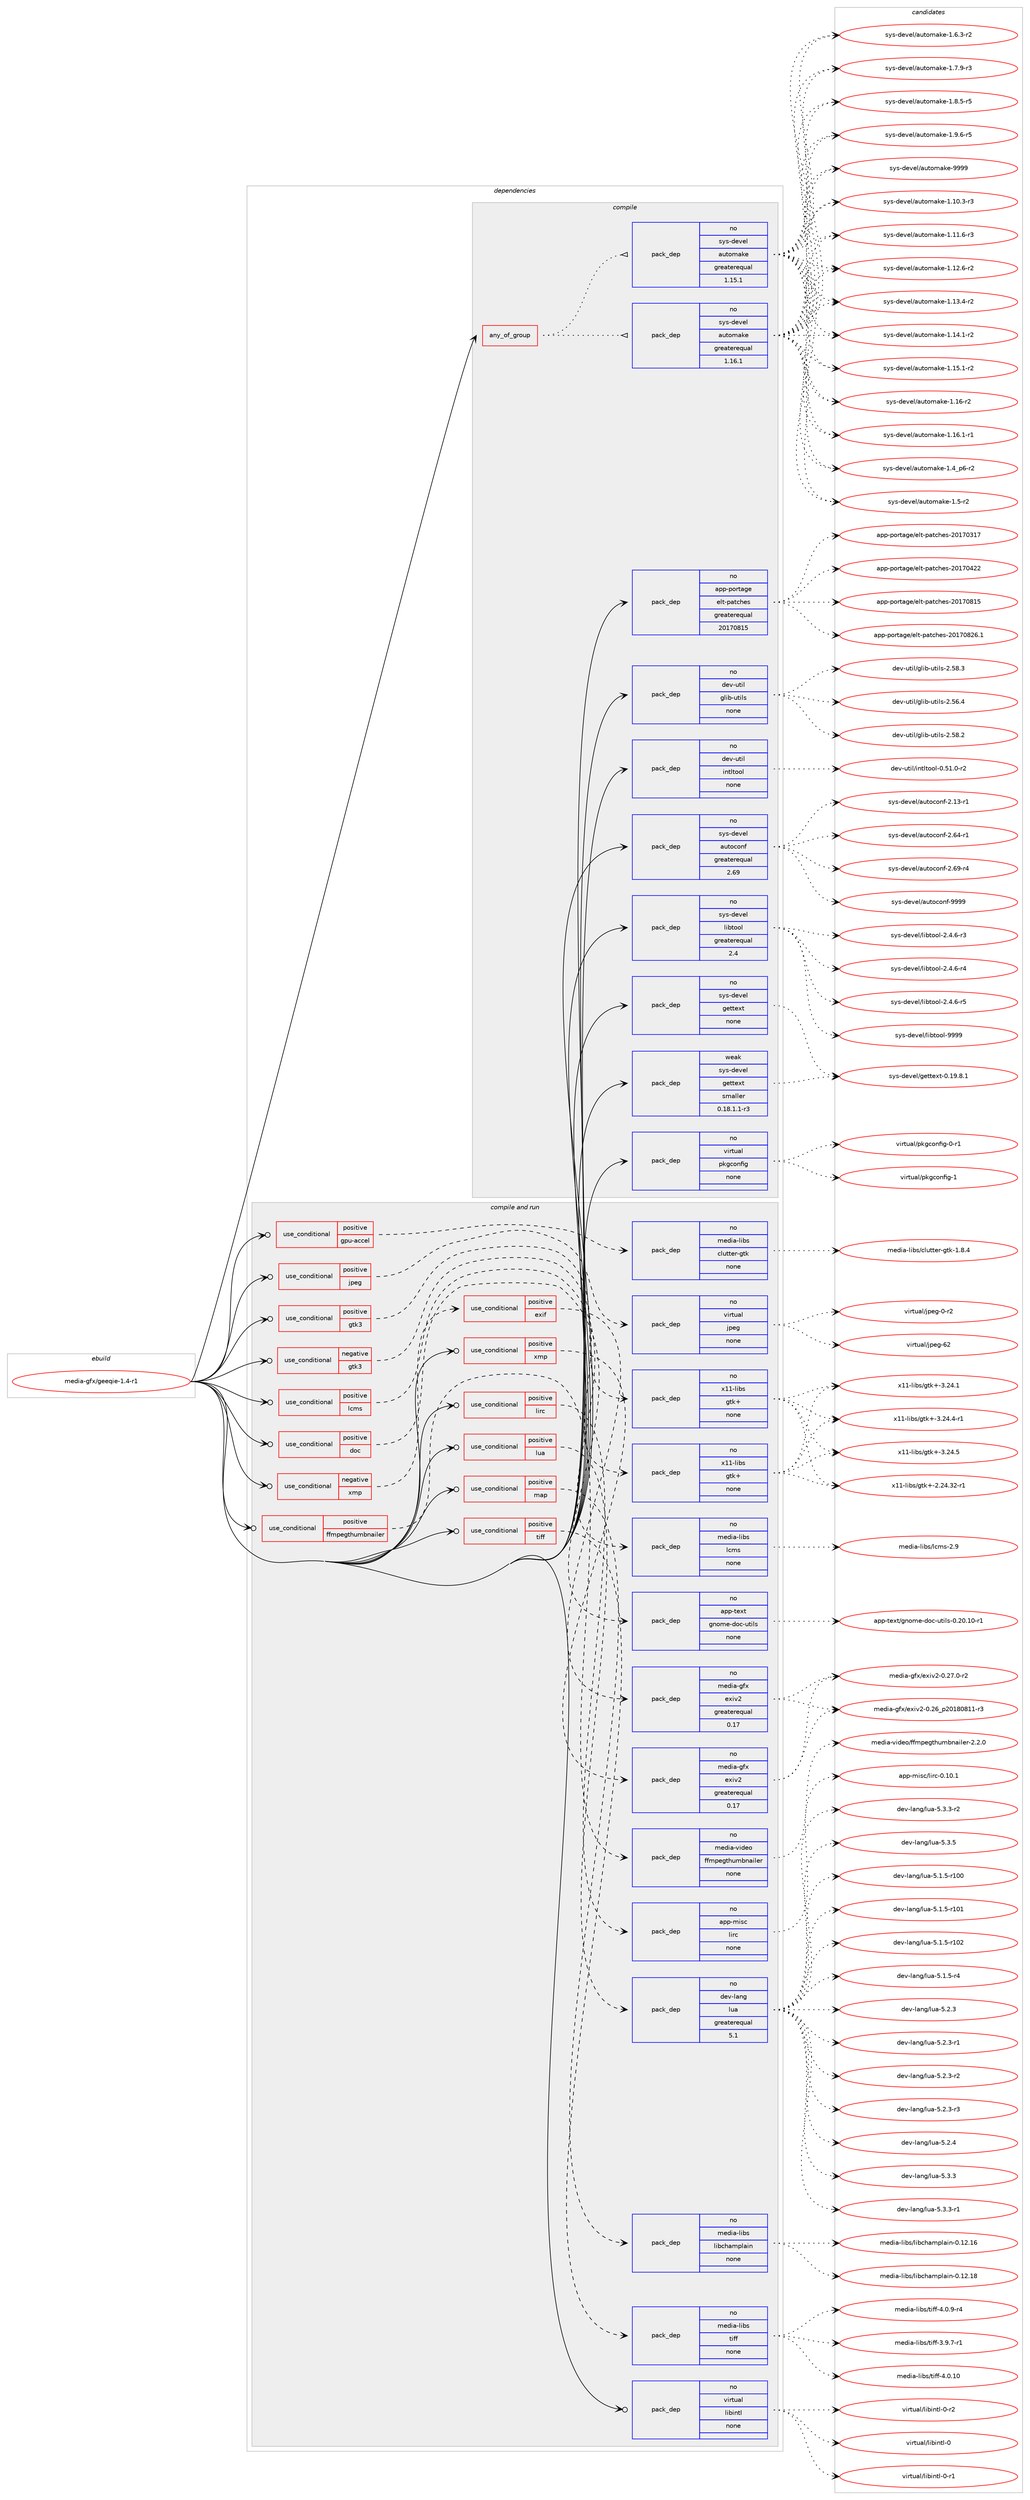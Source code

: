 digraph prolog {

# *************
# Graph options
# *************

newrank=true;
concentrate=true;
compound=true;
graph [rankdir=LR,fontname=Helvetica,fontsize=10,ranksep=1.5];#, ranksep=2.5, nodesep=0.2];
edge  [arrowhead=vee];
node  [fontname=Helvetica,fontsize=10];

# **********
# The ebuild
# **********

subgraph cluster_leftcol {
color=gray;
rank=same;
label=<<i>ebuild</i>>;
id [label="media-gfx/geeqie-1.4-r1", color=red, width=4, href="../media-gfx/geeqie-1.4-r1.svg"];
}

# ****************
# The dependencies
# ****************

subgraph cluster_midcol {
color=gray;
label=<<i>dependencies</i>>;
subgraph cluster_compile {
fillcolor="#eeeeee";
style=filled;
label=<<i>compile</i>>;
subgraph any24875 {
dependency1603594 [label=<<TABLE BORDER="0" CELLBORDER="1" CELLSPACING="0" CELLPADDING="4"><TR><TD CELLPADDING="10">any_of_group</TD></TR></TABLE>>, shape=none, color=red];subgraph pack1145543 {
dependency1603595 [label=<<TABLE BORDER="0" CELLBORDER="1" CELLSPACING="0" CELLPADDING="4" WIDTH="220"><TR><TD ROWSPAN="6" CELLPADDING="30">pack_dep</TD></TR><TR><TD WIDTH="110">no</TD></TR><TR><TD>sys-devel</TD></TR><TR><TD>automake</TD></TR><TR><TD>greaterequal</TD></TR><TR><TD>1.16.1</TD></TR></TABLE>>, shape=none, color=blue];
}
dependency1603594:e -> dependency1603595:w [weight=20,style="dotted",arrowhead="oinv"];
subgraph pack1145544 {
dependency1603596 [label=<<TABLE BORDER="0" CELLBORDER="1" CELLSPACING="0" CELLPADDING="4" WIDTH="220"><TR><TD ROWSPAN="6" CELLPADDING="30">pack_dep</TD></TR><TR><TD WIDTH="110">no</TD></TR><TR><TD>sys-devel</TD></TR><TR><TD>automake</TD></TR><TR><TD>greaterequal</TD></TR><TR><TD>1.15.1</TD></TR></TABLE>>, shape=none, color=blue];
}
dependency1603594:e -> dependency1603596:w [weight=20,style="dotted",arrowhead="oinv"];
}
id:e -> dependency1603594:w [weight=20,style="solid",arrowhead="vee"];
subgraph pack1145545 {
dependency1603597 [label=<<TABLE BORDER="0" CELLBORDER="1" CELLSPACING="0" CELLPADDING="4" WIDTH="220"><TR><TD ROWSPAN="6" CELLPADDING="30">pack_dep</TD></TR><TR><TD WIDTH="110">no</TD></TR><TR><TD>app-portage</TD></TR><TR><TD>elt-patches</TD></TR><TR><TD>greaterequal</TD></TR><TR><TD>20170815</TD></TR></TABLE>>, shape=none, color=blue];
}
id:e -> dependency1603597:w [weight=20,style="solid",arrowhead="vee"];
subgraph pack1145546 {
dependency1603598 [label=<<TABLE BORDER="0" CELLBORDER="1" CELLSPACING="0" CELLPADDING="4" WIDTH="220"><TR><TD ROWSPAN="6" CELLPADDING="30">pack_dep</TD></TR><TR><TD WIDTH="110">no</TD></TR><TR><TD>dev-util</TD></TR><TR><TD>glib-utils</TD></TR><TR><TD>none</TD></TR><TR><TD></TD></TR></TABLE>>, shape=none, color=blue];
}
id:e -> dependency1603598:w [weight=20,style="solid",arrowhead="vee"];
subgraph pack1145547 {
dependency1603599 [label=<<TABLE BORDER="0" CELLBORDER="1" CELLSPACING="0" CELLPADDING="4" WIDTH="220"><TR><TD ROWSPAN="6" CELLPADDING="30">pack_dep</TD></TR><TR><TD WIDTH="110">no</TD></TR><TR><TD>dev-util</TD></TR><TR><TD>intltool</TD></TR><TR><TD>none</TD></TR><TR><TD></TD></TR></TABLE>>, shape=none, color=blue];
}
id:e -> dependency1603599:w [weight=20,style="solid",arrowhead="vee"];
subgraph pack1145548 {
dependency1603600 [label=<<TABLE BORDER="0" CELLBORDER="1" CELLSPACING="0" CELLPADDING="4" WIDTH="220"><TR><TD ROWSPAN="6" CELLPADDING="30">pack_dep</TD></TR><TR><TD WIDTH="110">no</TD></TR><TR><TD>sys-devel</TD></TR><TR><TD>autoconf</TD></TR><TR><TD>greaterequal</TD></TR><TR><TD>2.69</TD></TR></TABLE>>, shape=none, color=blue];
}
id:e -> dependency1603600:w [weight=20,style="solid",arrowhead="vee"];
subgraph pack1145549 {
dependency1603601 [label=<<TABLE BORDER="0" CELLBORDER="1" CELLSPACING="0" CELLPADDING="4" WIDTH="220"><TR><TD ROWSPAN="6" CELLPADDING="30">pack_dep</TD></TR><TR><TD WIDTH="110">no</TD></TR><TR><TD>sys-devel</TD></TR><TR><TD>gettext</TD></TR><TR><TD>none</TD></TR><TR><TD></TD></TR></TABLE>>, shape=none, color=blue];
}
id:e -> dependency1603601:w [weight=20,style="solid",arrowhead="vee"];
subgraph pack1145550 {
dependency1603602 [label=<<TABLE BORDER="0" CELLBORDER="1" CELLSPACING="0" CELLPADDING="4" WIDTH="220"><TR><TD ROWSPAN="6" CELLPADDING="30">pack_dep</TD></TR><TR><TD WIDTH="110">no</TD></TR><TR><TD>sys-devel</TD></TR><TR><TD>libtool</TD></TR><TR><TD>greaterequal</TD></TR><TR><TD>2.4</TD></TR></TABLE>>, shape=none, color=blue];
}
id:e -> dependency1603602:w [weight=20,style="solid",arrowhead="vee"];
subgraph pack1145551 {
dependency1603603 [label=<<TABLE BORDER="0" CELLBORDER="1" CELLSPACING="0" CELLPADDING="4" WIDTH="220"><TR><TD ROWSPAN="6" CELLPADDING="30">pack_dep</TD></TR><TR><TD WIDTH="110">no</TD></TR><TR><TD>virtual</TD></TR><TR><TD>pkgconfig</TD></TR><TR><TD>none</TD></TR><TR><TD></TD></TR></TABLE>>, shape=none, color=blue];
}
id:e -> dependency1603603:w [weight=20,style="solid",arrowhead="vee"];
subgraph pack1145552 {
dependency1603604 [label=<<TABLE BORDER="0" CELLBORDER="1" CELLSPACING="0" CELLPADDING="4" WIDTH="220"><TR><TD ROWSPAN="6" CELLPADDING="30">pack_dep</TD></TR><TR><TD WIDTH="110">weak</TD></TR><TR><TD>sys-devel</TD></TR><TR><TD>gettext</TD></TR><TR><TD>smaller</TD></TR><TR><TD>0.18.1.1-r3</TD></TR></TABLE>>, shape=none, color=blue];
}
id:e -> dependency1603604:w [weight=20,style="solid",arrowhead="vee"];
}
subgraph cluster_compileandrun {
fillcolor="#eeeeee";
style=filled;
label=<<i>compile and run</i>>;
subgraph cond432491 {
dependency1603605 [label=<<TABLE BORDER="0" CELLBORDER="1" CELLSPACING="0" CELLPADDING="4"><TR><TD ROWSPAN="3" CELLPADDING="10">use_conditional</TD></TR><TR><TD>negative</TD></TR><TR><TD>gtk3</TD></TR></TABLE>>, shape=none, color=red];
subgraph pack1145553 {
dependency1603606 [label=<<TABLE BORDER="0" CELLBORDER="1" CELLSPACING="0" CELLPADDING="4" WIDTH="220"><TR><TD ROWSPAN="6" CELLPADDING="30">pack_dep</TD></TR><TR><TD WIDTH="110">no</TD></TR><TR><TD>x11-libs</TD></TR><TR><TD>gtk+</TD></TR><TR><TD>none</TD></TR><TR><TD></TD></TR></TABLE>>, shape=none, color=blue];
}
dependency1603605:e -> dependency1603606:w [weight=20,style="dashed",arrowhead="vee"];
}
id:e -> dependency1603605:w [weight=20,style="solid",arrowhead="odotvee"];
subgraph cond432492 {
dependency1603607 [label=<<TABLE BORDER="0" CELLBORDER="1" CELLSPACING="0" CELLPADDING="4"><TR><TD ROWSPAN="3" CELLPADDING="10">use_conditional</TD></TR><TR><TD>negative</TD></TR><TR><TD>xmp</TD></TR></TABLE>>, shape=none, color=red];
subgraph cond432493 {
dependency1603608 [label=<<TABLE BORDER="0" CELLBORDER="1" CELLSPACING="0" CELLPADDING="4"><TR><TD ROWSPAN="3" CELLPADDING="10">use_conditional</TD></TR><TR><TD>positive</TD></TR><TR><TD>exif</TD></TR></TABLE>>, shape=none, color=red];
subgraph pack1145554 {
dependency1603609 [label=<<TABLE BORDER="0" CELLBORDER="1" CELLSPACING="0" CELLPADDING="4" WIDTH="220"><TR><TD ROWSPAN="6" CELLPADDING="30">pack_dep</TD></TR><TR><TD WIDTH="110">no</TD></TR><TR><TD>media-gfx</TD></TR><TR><TD>exiv2</TD></TR><TR><TD>greaterequal</TD></TR><TR><TD>0.17</TD></TR></TABLE>>, shape=none, color=blue];
}
dependency1603608:e -> dependency1603609:w [weight=20,style="dashed",arrowhead="vee"];
}
dependency1603607:e -> dependency1603608:w [weight=20,style="dashed",arrowhead="vee"];
}
id:e -> dependency1603607:w [weight=20,style="solid",arrowhead="odotvee"];
subgraph cond432494 {
dependency1603610 [label=<<TABLE BORDER="0" CELLBORDER="1" CELLSPACING="0" CELLPADDING="4"><TR><TD ROWSPAN="3" CELLPADDING="10">use_conditional</TD></TR><TR><TD>positive</TD></TR><TR><TD>doc</TD></TR></TABLE>>, shape=none, color=red];
subgraph pack1145555 {
dependency1603611 [label=<<TABLE BORDER="0" CELLBORDER="1" CELLSPACING="0" CELLPADDING="4" WIDTH="220"><TR><TD ROWSPAN="6" CELLPADDING="30">pack_dep</TD></TR><TR><TD WIDTH="110">no</TD></TR><TR><TD>app-text</TD></TR><TR><TD>gnome-doc-utils</TD></TR><TR><TD>none</TD></TR><TR><TD></TD></TR></TABLE>>, shape=none, color=blue];
}
dependency1603610:e -> dependency1603611:w [weight=20,style="dashed",arrowhead="vee"];
}
id:e -> dependency1603610:w [weight=20,style="solid",arrowhead="odotvee"];
subgraph cond432495 {
dependency1603612 [label=<<TABLE BORDER="0" CELLBORDER="1" CELLSPACING="0" CELLPADDING="4"><TR><TD ROWSPAN="3" CELLPADDING="10">use_conditional</TD></TR><TR><TD>positive</TD></TR><TR><TD>ffmpegthumbnailer</TD></TR></TABLE>>, shape=none, color=red];
subgraph pack1145556 {
dependency1603613 [label=<<TABLE BORDER="0" CELLBORDER="1" CELLSPACING="0" CELLPADDING="4" WIDTH="220"><TR><TD ROWSPAN="6" CELLPADDING="30">pack_dep</TD></TR><TR><TD WIDTH="110">no</TD></TR><TR><TD>media-video</TD></TR><TR><TD>ffmpegthumbnailer</TD></TR><TR><TD>none</TD></TR><TR><TD></TD></TR></TABLE>>, shape=none, color=blue];
}
dependency1603612:e -> dependency1603613:w [weight=20,style="dashed",arrowhead="vee"];
}
id:e -> dependency1603612:w [weight=20,style="solid",arrowhead="odotvee"];
subgraph cond432496 {
dependency1603614 [label=<<TABLE BORDER="0" CELLBORDER="1" CELLSPACING="0" CELLPADDING="4"><TR><TD ROWSPAN="3" CELLPADDING="10">use_conditional</TD></TR><TR><TD>positive</TD></TR><TR><TD>gpu-accel</TD></TR></TABLE>>, shape=none, color=red];
subgraph pack1145557 {
dependency1603615 [label=<<TABLE BORDER="0" CELLBORDER="1" CELLSPACING="0" CELLPADDING="4" WIDTH="220"><TR><TD ROWSPAN="6" CELLPADDING="30">pack_dep</TD></TR><TR><TD WIDTH="110">no</TD></TR><TR><TD>media-libs</TD></TR><TR><TD>clutter-gtk</TD></TR><TR><TD>none</TD></TR><TR><TD></TD></TR></TABLE>>, shape=none, color=blue];
}
dependency1603614:e -> dependency1603615:w [weight=20,style="dashed",arrowhead="vee"];
}
id:e -> dependency1603614:w [weight=20,style="solid",arrowhead="odotvee"];
subgraph cond432497 {
dependency1603616 [label=<<TABLE BORDER="0" CELLBORDER="1" CELLSPACING="0" CELLPADDING="4"><TR><TD ROWSPAN="3" CELLPADDING="10">use_conditional</TD></TR><TR><TD>positive</TD></TR><TR><TD>gtk3</TD></TR></TABLE>>, shape=none, color=red];
subgraph pack1145558 {
dependency1603617 [label=<<TABLE BORDER="0" CELLBORDER="1" CELLSPACING="0" CELLPADDING="4" WIDTH="220"><TR><TD ROWSPAN="6" CELLPADDING="30">pack_dep</TD></TR><TR><TD WIDTH="110">no</TD></TR><TR><TD>x11-libs</TD></TR><TR><TD>gtk+</TD></TR><TR><TD>none</TD></TR><TR><TD></TD></TR></TABLE>>, shape=none, color=blue];
}
dependency1603616:e -> dependency1603617:w [weight=20,style="dashed",arrowhead="vee"];
}
id:e -> dependency1603616:w [weight=20,style="solid",arrowhead="odotvee"];
subgraph cond432498 {
dependency1603618 [label=<<TABLE BORDER="0" CELLBORDER="1" CELLSPACING="0" CELLPADDING="4"><TR><TD ROWSPAN="3" CELLPADDING="10">use_conditional</TD></TR><TR><TD>positive</TD></TR><TR><TD>jpeg</TD></TR></TABLE>>, shape=none, color=red];
subgraph pack1145559 {
dependency1603619 [label=<<TABLE BORDER="0" CELLBORDER="1" CELLSPACING="0" CELLPADDING="4" WIDTH="220"><TR><TD ROWSPAN="6" CELLPADDING="30">pack_dep</TD></TR><TR><TD WIDTH="110">no</TD></TR><TR><TD>virtual</TD></TR><TR><TD>jpeg</TD></TR><TR><TD>none</TD></TR><TR><TD></TD></TR></TABLE>>, shape=none, color=blue];
}
dependency1603618:e -> dependency1603619:w [weight=20,style="dashed",arrowhead="vee"];
}
id:e -> dependency1603618:w [weight=20,style="solid",arrowhead="odotvee"];
subgraph cond432499 {
dependency1603620 [label=<<TABLE BORDER="0" CELLBORDER="1" CELLSPACING="0" CELLPADDING="4"><TR><TD ROWSPAN="3" CELLPADDING="10">use_conditional</TD></TR><TR><TD>positive</TD></TR><TR><TD>lcms</TD></TR></TABLE>>, shape=none, color=red];
subgraph pack1145560 {
dependency1603621 [label=<<TABLE BORDER="0" CELLBORDER="1" CELLSPACING="0" CELLPADDING="4" WIDTH="220"><TR><TD ROWSPAN="6" CELLPADDING="30">pack_dep</TD></TR><TR><TD WIDTH="110">no</TD></TR><TR><TD>media-libs</TD></TR><TR><TD>lcms</TD></TR><TR><TD>none</TD></TR><TR><TD></TD></TR></TABLE>>, shape=none, color=blue];
}
dependency1603620:e -> dependency1603621:w [weight=20,style="dashed",arrowhead="vee"];
}
id:e -> dependency1603620:w [weight=20,style="solid",arrowhead="odotvee"];
subgraph cond432500 {
dependency1603622 [label=<<TABLE BORDER="0" CELLBORDER="1" CELLSPACING="0" CELLPADDING="4"><TR><TD ROWSPAN="3" CELLPADDING="10">use_conditional</TD></TR><TR><TD>positive</TD></TR><TR><TD>lirc</TD></TR></TABLE>>, shape=none, color=red];
subgraph pack1145561 {
dependency1603623 [label=<<TABLE BORDER="0" CELLBORDER="1" CELLSPACING="0" CELLPADDING="4" WIDTH="220"><TR><TD ROWSPAN="6" CELLPADDING="30">pack_dep</TD></TR><TR><TD WIDTH="110">no</TD></TR><TR><TD>app-misc</TD></TR><TR><TD>lirc</TD></TR><TR><TD>none</TD></TR><TR><TD></TD></TR></TABLE>>, shape=none, color=blue];
}
dependency1603622:e -> dependency1603623:w [weight=20,style="dashed",arrowhead="vee"];
}
id:e -> dependency1603622:w [weight=20,style="solid",arrowhead="odotvee"];
subgraph cond432501 {
dependency1603624 [label=<<TABLE BORDER="0" CELLBORDER="1" CELLSPACING="0" CELLPADDING="4"><TR><TD ROWSPAN="3" CELLPADDING="10">use_conditional</TD></TR><TR><TD>positive</TD></TR><TR><TD>lua</TD></TR></TABLE>>, shape=none, color=red];
subgraph pack1145562 {
dependency1603625 [label=<<TABLE BORDER="0" CELLBORDER="1" CELLSPACING="0" CELLPADDING="4" WIDTH="220"><TR><TD ROWSPAN="6" CELLPADDING="30">pack_dep</TD></TR><TR><TD WIDTH="110">no</TD></TR><TR><TD>dev-lang</TD></TR><TR><TD>lua</TD></TR><TR><TD>greaterequal</TD></TR><TR><TD>5.1</TD></TR></TABLE>>, shape=none, color=blue];
}
dependency1603624:e -> dependency1603625:w [weight=20,style="dashed",arrowhead="vee"];
}
id:e -> dependency1603624:w [weight=20,style="solid",arrowhead="odotvee"];
subgraph cond432502 {
dependency1603626 [label=<<TABLE BORDER="0" CELLBORDER="1" CELLSPACING="0" CELLPADDING="4"><TR><TD ROWSPAN="3" CELLPADDING="10">use_conditional</TD></TR><TR><TD>positive</TD></TR><TR><TD>map</TD></TR></TABLE>>, shape=none, color=red];
subgraph pack1145563 {
dependency1603627 [label=<<TABLE BORDER="0" CELLBORDER="1" CELLSPACING="0" CELLPADDING="4" WIDTH="220"><TR><TD ROWSPAN="6" CELLPADDING="30">pack_dep</TD></TR><TR><TD WIDTH="110">no</TD></TR><TR><TD>media-libs</TD></TR><TR><TD>libchamplain</TD></TR><TR><TD>none</TD></TR><TR><TD></TD></TR></TABLE>>, shape=none, color=blue];
}
dependency1603626:e -> dependency1603627:w [weight=20,style="dashed",arrowhead="vee"];
}
id:e -> dependency1603626:w [weight=20,style="solid",arrowhead="odotvee"];
subgraph cond432503 {
dependency1603628 [label=<<TABLE BORDER="0" CELLBORDER="1" CELLSPACING="0" CELLPADDING="4"><TR><TD ROWSPAN="3" CELLPADDING="10">use_conditional</TD></TR><TR><TD>positive</TD></TR><TR><TD>tiff</TD></TR></TABLE>>, shape=none, color=red];
subgraph pack1145564 {
dependency1603629 [label=<<TABLE BORDER="0" CELLBORDER="1" CELLSPACING="0" CELLPADDING="4" WIDTH="220"><TR><TD ROWSPAN="6" CELLPADDING="30">pack_dep</TD></TR><TR><TD WIDTH="110">no</TD></TR><TR><TD>media-libs</TD></TR><TR><TD>tiff</TD></TR><TR><TD>none</TD></TR><TR><TD></TD></TR></TABLE>>, shape=none, color=blue];
}
dependency1603628:e -> dependency1603629:w [weight=20,style="dashed",arrowhead="vee"];
}
id:e -> dependency1603628:w [weight=20,style="solid",arrowhead="odotvee"];
subgraph cond432504 {
dependency1603630 [label=<<TABLE BORDER="0" CELLBORDER="1" CELLSPACING="0" CELLPADDING="4"><TR><TD ROWSPAN="3" CELLPADDING="10">use_conditional</TD></TR><TR><TD>positive</TD></TR><TR><TD>xmp</TD></TR></TABLE>>, shape=none, color=red];
subgraph pack1145565 {
dependency1603631 [label=<<TABLE BORDER="0" CELLBORDER="1" CELLSPACING="0" CELLPADDING="4" WIDTH="220"><TR><TD ROWSPAN="6" CELLPADDING="30">pack_dep</TD></TR><TR><TD WIDTH="110">no</TD></TR><TR><TD>media-gfx</TD></TR><TR><TD>exiv2</TD></TR><TR><TD>greaterequal</TD></TR><TR><TD>0.17</TD></TR></TABLE>>, shape=none, color=blue];
}
dependency1603630:e -> dependency1603631:w [weight=20,style="dashed",arrowhead="vee"];
}
id:e -> dependency1603630:w [weight=20,style="solid",arrowhead="odotvee"];
subgraph pack1145566 {
dependency1603632 [label=<<TABLE BORDER="0" CELLBORDER="1" CELLSPACING="0" CELLPADDING="4" WIDTH="220"><TR><TD ROWSPAN="6" CELLPADDING="30">pack_dep</TD></TR><TR><TD WIDTH="110">no</TD></TR><TR><TD>virtual</TD></TR><TR><TD>libintl</TD></TR><TR><TD>none</TD></TR><TR><TD></TD></TR></TABLE>>, shape=none, color=blue];
}
id:e -> dependency1603632:w [weight=20,style="solid",arrowhead="odotvee"];
}
subgraph cluster_run {
fillcolor="#eeeeee";
style=filled;
label=<<i>run</i>>;
}
}

# **************
# The candidates
# **************

subgraph cluster_choices {
rank=same;
color=gray;
label=<<i>candidates</i>>;

subgraph choice1145543 {
color=black;
nodesep=1;
choice11512111545100101118101108479711711611110997107101454946494846514511451 [label="sys-devel/automake-1.10.3-r3", color=red, width=4,href="../sys-devel/automake-1.10.3-r3.svg"];
choice11512111545100101118101108479711711611110997107101454946494946544511451 [label="sys-devel/automake-1.11.6-r3", color=red, width=4,href="../sys-devel/automake-1.11.6-r3.svg"];
choice11512111545100101118101108479711711611110997107101454946495046544511450 [label="sys-devel/automake-1.12.6-r2", color=red, width=4,href="../sys-devel/automake-1.12.6-r2.svg"];
choice11512111545100101118101108479711711611110997107101454946495146524511450 [label="sys-devel/automake-1.13.4-r2", color=red, width=4,href="../sys-devel/automake-1.13.4-r2.svg"];
choice11512111545100101118101108479711711611110997107101454946495246494511450 [label="sys-devel/automake-1.14.1-r2", color=red, width=4,href="../sys-devel/automake-1.14.1-r2.svg"];
choice11512111545100101118101108479711711611110997107101454946495346494511450 [label="sys-devel/automake-1.15.1-r2", color=red, width=4,href="../sys-devel/automake-1.15.1-r2.svg"];
choice1151211154510010111810110847971171161111099710710145494649544511450 [label="sys-devel/automake-1.16-r2", color=red, width=4,href="../sys-devel/automake-1.16-r2.svg"];
choice11512111545100101118101108479711711611110997107101454946495446494511449 [label="sys-devel/automake-1.16.1-r1", color=red, width=4,href="../sys-devel/automake-1.16.1-r1.svg"];
choice115121115451001011181011084797117116111109971071014549465295112544511450 [label="sys-devel/automake-1.4_p6-r2", color=red, width=4,href="../sys-devel/automake-1.4_p6-r2.svg"];
choice11512111545100101118101108479711711611110997107101454946534511450 [label="sys-devel/automake-1.5-r2", color=red, width=4,href="../sys-devel/automake-1.5-r2.svg"];
choice115121115451001011181011084797117116111109971071014549465446514511450 [label="sys-devel/automake-1.6.3-r2", color=red, width=4,href="../sys-devel/automake-1.6.3-r2.svg"];
choice115121115451001011181011084797117116111109971071014549465546574511451 [label="sys-devel/automake-1.7.9-r3", color=red, width=4,href="../sys-devel/automake-1.7.9-r3.svg"];
choice115121115451001011181011084797117116111109971071014549465646534511453 [label="sys-devel/automake-1.8.5-r5", color=red, width=4,href="../sys-devel/automake-1.8.5-r5.svg"];
choice115121115451001011181011084797117116111109971071014549465746544511453 [label="sys-devel/automake-1.9.6-r5", color=red, width=4,href="../sys-devel/automake-1.9.6-r5.svg"];
choice115121115451001011181011084797117116111109971071014557575757 [label="sys-devel/automake-9999", color=red, width=4,href="../sys-devel/automake-9999.svg"];
dependency1603595:e -> choice11512111545100101118101108479711711611110997107101454946494846514511451:w [style=dotted,weight="100"];
dependency1603595:e -> choice11512111545100101118101108479711711611110997107101454946494946544511451:w [style=dotted,weight="100"];
dependency1603595:e -> choice11512111545100101118101108479711711611110997107101454946495046544511450:w [style=dotted,weight="100"];
dependency1603595:e -> choice11512111545100101118101108479711711611110997107101454946495146524511450:w [style=dotted,weight="100"];
dependency1603595:e -> choice11512111545100101118101108479711711611110997107101454946495246494511450:w [style=dotted,weight="100"];
dependency1603595:e -> choice11512111545100101118101108479711711611110997107101454946495346494511450:w [style=dotted,weight="100"];
dependency1603595:e -> choice1151211154510010111810110847971171161111099710710145494649544511450:w [style=dotted,weight="100"];
dependency1603595:e -> choice11512111545100101118101108479711711611110997107101454946495446494511449:w [style=dotted,weight="100"];
dependency1603595:e -> choice115121115451001011181011084797117116111109971071014549465295112544511450:w [style=dotted,weight="100"];
dependency1603595:e -> choice11512111545100101118101108479711711611110997107101454946534511450:w [style=dotted,weight="100"];
dependency1603595:e -> choice115121115451001011181011084797117116111109971071014549465446514511450:w [style=dotted,weight="100"];
dependency1603595:e -> choice115121115451001011181011084797117116111109971071014549465546574511451:w [style=dotted,weight="100"];
dependency1603595:e -> choice115121115451001011181011084797117116111109971071014549465646534511453:w [style=dotted,weight="100"];
dependency1603595:e -> choice115121115451001011181011084797117116111109971071014549465746544511453:w [style=dotted,weight="100"];
dependency1603595:e -> choice115121115451001011181011084797117116111109971071014557575757:w [style=dotted,weight="100"];
}
subgraph choice1145544 {
color=black;
nodesep=1;
choice11512111545100101118101108479711711611110997107101454946494846514511451 [label="sys-devel/automake-1.10.3-r3", color=red, width=4,href="../sys-devel/automake-1.10.3-r3.svg"];
choice11512111545100101118101108479711711611110997107101454946494946544511451 [label="sys-devel/automake-1.11.6-r3", color=red, width=4,href="../sys-devel/automake-1.11.6-r3.svg"];
choice11512111545100101118101108479711711611110997107101454946495046544511450 [label="sys-devel/automake-1.12.6-r2", color=red, width=4,href="../sys-devel/automake-1.12.6-r2.svg"];
choice11512111545100101118101108479711711611110997107101454946495146524511450 [label="sys-devel/automake-1.13.4-r2", color=red, width=4,href="../sys-devel/automake-1.13.4-r2.svg"];
choice11512111545100101118101108479711711611110997107101454946495246494511450 [label="sys-devel/automake-1.14.1-r2", color=red, width=4,href="../sys-devel/automake-1.14.1-r2.svg"];
choice11512111545100101118101108479711711611110997107101454946495346494511450 [label="sys-devel/automake-1.15.1-r2", color=red, width=4,href="../sys-devel/automake-1.15.1-r2.svg"];
choice1151211154510010111810110847971171161111099710710145494649544511450 [label="sys-devel/automake-1.16-r2", color=red, width=4,href="../sys-devel/automake-1.16-r2.svg"];
choice11512111545100101118101108479711711611110997107101454946495446494511449 [label="sys-devel/automake-1.16.1-r1", color=red, width=4,href="../sys-devel/automake-1.16.1-r1.svg"];
choice115121115451001011181011084797117116111109971071014549465295112544511450 [label="sys-devel/automake-1.4_p6-r2", color=red, width=4,href="../sys-devel/automake-1.4_p6-r2.svg"];
choice11512111545100101118101108479711711611110997107101454946534511450 [label="sys-devel/automake-1.5-r2", color=red, width=4,href="../sys-devel/automake-1.5-r2.svg"];
choice115121115451001011181011084797117116111109971071014549465446514511450 [label="sys-devel/automake-1.6.3-r2", color=red, width=4,href="../sys-devel/automake-1.6.3-r2.svg"];
choice115121115451001011181011084797117116111109971071014549465546574511451 [label="sys-devel/automake-1.7.9-r3", color=red, width=4,href="../sys-devel/automake-1.7.9-r3.svg"];
choice115121115451001011181011084797117116111109971071014549465646534511453 [label="sys-devel/automake-1.8.5-r5", color=red, width=4,href="../sys-devel/automake-1.8.5-r5.svg"];
choice115121115451001011181011084797117116111109971071014549465746544511453 [label="sys-devel/automake-1.9.6-r5", color=red, width=4,href="../sys-devel/automake-1.9.6-r5.svg"];
choice115121115451001011181011084797117116111109971071014557575757 [label="sys-devel/automake-9999", color=red, width=4,href="../sys-devel/automake-9999.svg"];
dependency1603596:e -> choice11512111545100101118101108479711711611110997107101454946494846514511451:w [style=dotted,weight="100"];
dependency1603596:e -> choice11512111545100101118101108479711711611110997107101454946494946544511451:w [style=dotted,weight="100"];
dependency1603596:e -> choice11512111545100101118101108479711711611110997107101454946495046544511450:w [style=dotted,weight="100"];
dependency1603596:e -> choice11512111545100101118101108479711711611110997107101454946495146524511450:w [style=dotted,weight="100"];
dependency1603596:e -> choice11512111545100101118101108479711711611110997107101454946495246494511450:w [style=dotted,weight="100"];
dependency1603596:e -> choice11512111545100101118101108479711711611110997107101454946495346494511450:w [style=dotted,weight="100"];
dependency1603596:e -> choice1151211154510010111810110847971171161111099710710145494649544511450:w [style=dotted,weight="100"];
dependency1603596:e -> choice11512111545100101118101108479711711611110997107101454946495446494511449:w [style=dotted,weight="100"];
dependency1603596:e -> choice115121115451001011181011084797117116111109971071014549465295112544511450:w [style=dotted,weight="100"];
dependency1603596:e -> choice11512111545100101118101108479711711611110997107101454946534511450:w [style=dotted,weight="100"];
dependency1603596:e -> choice115121115451001011181011084797117116111109971071014549465446514511450:w [style=dotted,weight="100"];
dependency1603596:e -> choice115121115451001011181011084797117116111109971071014549465546574511451:w [style=dotted,weight="100"];
dependency1603596:e -> choice115121115451001011181011084797117116111109971071014549465646534511453:w [style=dotted,weight="100"];
dependency1603596:e -> choice115121115451001011181011084797117116111109971071014549465746544511453:w [style=dotted,weight="100"];
dependency1603596:e -> choice115121115451001011181011084797117116111109971071014557575757:w [style=dotted,weight="100"];
}
subgraph choice1145545 {
color=black;
nodesep=1;
choice97112112451121111141169710310147101108116451129711699104101115455048495548514955 [label="app-portage/elt-patches-20170317", color=red, width=4,href="../app-portage/elt-patches-20170317.svg"];
choice97112112451121111141169710310147101108116451129711699104101115455048495548525050 [label="app-portage/elt-patches-20170422", color=red, width=4,href="../app-portage/elt-patches-20170422.svg"];
choice97112112451121111141169710310147101108116451129711699104101115455048495548564953 [label="app-portage/elt-patches-20170815", color=red, width=4,href="../app-portage/elt-patches-20170815.svg"];
choice971121124511211111411697103101471011081164511297116991041011154550484955485650544649 [label="app-portage/elt-patches-20170826.1", color=red, width=4,href="../app-portage/elt-patches-20170826.1.svg"];
dependency1603597:e -> choice97112112451121111141169710310147101108116451129711699104101115455048495548514955:w [style=dotted,weight="100"];
dependency1603597:e -> choice97112112451121111141169710310147101108116451129711699104101115455048495548525050:w [style=dotted,weight="100"];
dependency1603597:e -> choice97112112451121111141169710310147101108116451129711699104101115455048495548564953:w [style=dotted,weight="100"];
dependency1603597:e -> choice971121124511211111411697103101471011081164511297116991041011154550484955485650544649:w [style=dotted,weight="100"];
}
subgraph choice1145546 {
color=black;
nodesep=1;
choice1001011184511711610510847103108105984511711610510811545504653544652 [label="dev-util/glib-utils-2.56.4", color=red, width=4,href="../dev-util/glib-utils-2.56.4.svg"];
choice1001011184511711610510847103108105984511711610510811545504653564650 [label="dev-util/glib-utils-2.58.2", color=red, width=4,href="../dev-util/glib-utils-2.58.2.svg"];
choice1001011184511711610510847103108105984511711610510811545504653564651 [label="dev-util/glib-utils-2.58.3", color=red, width=4,href="../dev-util/glib-utils-2.58.3.svg"];
dependency1603598:e -> choice1001011184511711610510847103108105984511711610510811545504653544652:w [style=dotted,weight="100"];
dependency1603598:e -> choice1001011184511711610510847103108105984511711610510811545504653564650:w [style=dotted,weight="100"];
dependency1603598:e -> choice1001011184511711610510847103108105984511711610510811545504653564651:w [style=dotted,weight="100"];
}
subgraph choice1145547 {
color=black;
nodesep=1;
choice1001011184511711610510847105110116108116111111108454846534946484511450 [label="dev-util/intltool-0.51.0-r2", color=red, width=4,href="../dev-util/intltool-0.51.0-r2.svg"];
dependency1603599:e -> choice1001011184511711610510847105110116108116111111108454846534946484511450:w [style=dotted,weight="100"];
}
subgraph choice1145548 {
color=black;
nodesep=1;
choice1151211154510010111810110847971171161119911111010245504649514511449 [label="sys-devel/autoconf-2.13-r1", color=red, width=4,href="../sys-devel/autoconf-2.13-r1.svg"];
choice1151211154510010111810110847971171161119911111010245504654524511449 [label="sys-devel/autoconf-2.64-r1", color=red, width=4,href="../sys-devel/autoconf-2.64-r1.svg"];
choice1151211154510010111810110847971171161119911111010245504654574511452 [label="sys-devel/autoconf-2.69-r4", color=red, width=4,href="../sys-devel/autoconf-2.69-r4.svg"];
choice115121115451001011181011084797117116111991111101024557575757 [label="sys-devel/autoconf-9999", color=red, width=4,href="../sys-devel/autoconf-9999.svg"];
dependency1603600:e -> choice1151211154510010111810110847971171161119911111010245504649514511449:w [style=dotted,weight="100"];
dependency1603600:e -> choice1151211154510010111810110847971171161119911111010245504654524511449:w [style=dotted,weight="100"];
dependency1603600:e -> choice1151211154510010111810110847971171161119911111010245504654574511452:w [style=dotted,weight="100"];
dependency1603600:e -> choice115121115451001011181011084797117116111991111101024557575757:w [style=dotted,weight="100"];
}
subgraph choice1145549 {
color=black;
nodesep=1;
choice1151211154510010111810110847103101116116101120116454846495746564649 [label="sys-devel/gettext-0.19.8.1", color=red, width=4,href="../sys-devel/gettext-0.19.8.1.svg"];
dependency1603601:e -> choice1151211154510010111810110847103101116116101120116454846495746564649:w [style=dotted,weight="100"];
}
subgraph choice1145550 {
color=black;
nodesep=1;
choice1151211154510010111810110847108105981161111111084550465246544511451 [label="sys-devel/libtool-2.4.6-r3", color=red, width=4,href="../sys-devel/libtool-2.4.6-r3.svg"];
choice1151211154510010111810110847108105981161111111084550465246544511452 [label="sys-devel/libtool-2.4.6-r4", color=red, width=4,href="../sys-devel/libtool-2.4.6-r4.svg"];
choice1151211154510010111810110847108105981161111111084550465246544511453 [label="sys-devel/libtool-2.4.6-r5", color=red, width=4,href="../sys-devel/libtool-2.4.6-r5.svg"];
choice1151211154510010111810110847108105981161111111084557575757 [label="sys-devel/libtool-9999", color=red, width=4,href="../sys-devel/libtool-9999.svg"];
dependency1603602:e -> choice1151211154510010111810110847108105981161111111084550465246544511451:w [style=dotted,weight="100"];
dependency1603602:e -> choice1151211154510010111810110847108105981161111111084550465246544511452:w [style=dotted,weight="100"];
dependency1603602:e -> choice1151211154510010111810110847108105981161111111084550465246544511453:w [style=dotted,weight="100"];
dependency1603602:e -> choice1151211154510010111810110847108105981161111111084557575757:w [style=dotted,weight="100"];
}
subgraph choice1145551 {
color=black;
nodesep=1;
choice11810511411611797108471121071039911111010210510345484511449 [label="virtual/pkgconfig-0-r1", color=red, width=4,href="../virtual/pkgconfig-0-r1.svg"];
choice1181051141161179710847112107103991111101021051034549 [label="virtual/pkgconfig-1", color=red, width=4,href="../virtual/pkgconfig-1.svg"];
dependency1603603:e -> choice11810511411611797108471121071039911111010210510345484511449:w [style=dotted,weight="100"];
dependency1603603:e -> choice1181051141161179710847112107103991111101021051034549:w [style=dotted,weight="100"];
}
subgraph choice1145552 {
color=black;
nodesep=1;
choice1151211154510010111810110847103101116116101120116454846495746564649 [label="sys-devel/gettext-0.19.8.1", color=red, width=4,href="../sys-devel/gettext-0.19.8.1.svg"];
dependency1603604:e -> choice1151211154510010111810110847103101116116101120116454846495746564649:w [style=dotted,weight="100"];
}
subgraph choice1145553 {
color=black;
nodesep=1;
choice12049494510810598115471031161074345504650524651504511449 [label="x11-libs/gtk+-2.24.32-r1", color=red, width=4,href="../x11-libs/gtk+-2.24.32-r1.svg"];
choice12049494510810598115471031161074345514650524649 [label="x11-libs/gtk+-3.24.1", color=red, width=4,href="../x11-libs/gtk+-3.24.1.svg"];
choice120494945108105981154710311610743455146505246524511449 [label="x11-libs/gtk+-3.24.4-r1", color=red, width=4,href="../x11-libs/gtk+-3.24.4-r1.svg"];
choice12049494510810598115471031161074345514650524653 [label="x11-libs/gtk+-3.24.5", color=red, width=4,href="../x11-libs/gtk+-3.24.5.svg"];
dependency1603606:e -> choice12049494510810598115471031161074345504650524651504511449:w [style=dotted,weight="100"];
dependency1603606:e -> choice12049494510810598115471031161074345514650524649:w [style=dotted,weight="100"];
dependency1603606:e -> choice120494945108105981154710311610743455146505246524511449:w [style=dotted,weight="100"];
dependency1603606:e -> choice12049494510810598115471031161074345514650524653:w [style=dotted,weight="100"];
}
subgraph choice1145554 {
color=black;
nodesep=1;
choice1091011001059745103102120471011201051185045484650549511250484956485649494511451 [label="media-gfx/exiv2-0.26_p20180811-r3", color=red, width=4,href="../media-gfx/exiv2-0.26_p20180811-r3.svg"];
choice10910110010597451031021204710112010511850454846505546484511450 [label="media-gfx/exiv2-0.27.0-r2", color=red, width=4,href="../media-gfx/exiv2-0.27.0-r2.svg"];
dependency1603609:e -> choice1091011001059745103102120471011201051185045484650549511250484956485649494511451:w [style=dotted,weight="100"];
dependency1603609:e -> choice10910110010597451031021204710112010511850454846505546484511450:w [style=dotted,weight="100"];
}
subgraph choice1145555 {
color=black;
nodesep=1;
choice97112112451161011201164710311011110910145100111994511711610510811545484650484649484511449 [label="app-text/gnome-doc-utils-0.20.10-r1", color=red, width=4,href="../app-text/gnome-doc-utils-0.20.10-r1.svg"];
dependency1603611:e -> choice97112112451161011201164710311011110910145100111994511711610510811545484650484649484511449:w [style=dotted,weight="100"];
}
subgraph choice1145556 {
color=black;
nodesep=1;
choice1091011001059745118105100101111471021021091121011031161041171099811097105108101114455046504648 [label="media-video/ffmpegthumbnailer-2.2.0", color=red, width=4,href="../media-video/ffmpegthumbnailer-2.2.0.svg"];
dependency1603613:e -> choice1091011001059745118105100101111471021021091121011031161041171099811097105108101114455046504648:w [style=dotted,weight="100"];
}
subgraph choice1145557 {
color=black;
nodesep=1;
choice109101100105974510810598115479910811711611610111445103116107454946564652 [label="media-libs/clutter-gtk-1.8.4", color=red, width=4,href="../media-libs/clutter-gtk-1.8.4.svg"];
dependency1603615:e -> choice109101100105974510810598115479910811711611610111445103116107454946564652:w [style=dotted,weight="100"];
}
subgraph choice1145558 {
color=black;
nodesep=1;
choice12049494510810598115471031161074345504650524651504511449 [label="x11-libs/gtk+-2.24.32-r1", color=red, width=4,href="../x11-libs/gtk+-2.24.32-r1.svg"];
choice12049494510810598115471031161074345514650524649 [label="x11-libs/gtk+-3.24.1", color=red, width=4,href="../x11-libs/gtk+-3.24.1.svg"];
choice120494945108105981154710311610743455146505246524511449 [label="x11-libs/gtk+-3.24.4-r1", color=red, width=4,href="../x11-libs/gtk+-3.24.4-r1.svg"];
choice12049494510810598115471031161074345514650524653 [label="x11-libs/gtk+-3.24.5", color=red, width=4,href="../x11-libs/gtk+-3.24.5.svg"];
dependency1603617:e -> choice12049494510810598115471031161074345504650524651504511449:w [style=dotted,weight="100"];
dependency1603617:e -> choice12049494510810598115471031161074345514650524649:w [style=dotted,weight="100"];
dependency1603617:e -> choice120494945108105981154710311610743455146505246524511449:w [style=dotted,weight="100"];
dependency1603617:e -> choice12049494510810598115471031161074345514650524653:w [style=dotted,weight="100"];
}
subgraph choice1145559 {
color=black;
nodesep=1;
choice118105114116117971084710611210110345484511450 [label="virtual/jpeg-0-r2", color=red, width=4,href="../virtual/jpeg-0-r2.svg"];
choice1181051141161179710847106112101103455450 [label="virtual/jpeg-62", color=red, width=4,href="../virtual/jpeg-62.svg"];
dependency1603619:e -> choice118105114116117971084710611210110345484511450:w [style=dotted,weight="100"];
dependency1603619:e -> choice1181051141161179710847106112101103455450:w [style=dotted,weight="100"];
}
subgraph choice1145560 {
color=black;
nodesep=1;
choice109101100105974510810598115471089910911545504657 [label="media-libs/lcms-2.9", color=red, width=4,href="../media-libs/lcms-2.9.svg"];
dependency1603621:e -> choice109101100105974510810598115471089910911545504657:w [style=dotted,weight="100"];
}
subgraph choice1145561 {
color=black;
nodesep=1;
choice971121124510910511599471081051149945484649484649 [label="app-misc/lirc-0.10.1", color=red, width=4,href="../app-misc/lirc-0.10.1.svg"];
dependency1603623:e -> choice971121124510910511599471081051149945484649484649:w [style=dotted,weight="100"];
}
subgraph choice1145562 {
color=black;
nodesep=1;
choice1001011184510897110103471081179745534649465345114494848 [label="dev-lang/lua-5.1.5-r100", color=red, width=4,href="../dev-lang/lua-5.1.5-r100.svg"];
choice1001011184510897110103471081179745534649465345114494849 [label="dev-lang/lua-5.1.5-r101", color=red, width=4,href="../dev-lang/lua-5.1.5-r101.svg"];
choice1001011184510897110103471081179745534649465345114494850 [label="dev-lang/lua-5.1.5-r102", color=red, width=4,href="../dev-lang/lua-5.1.5-r102.svg"];
choice100101118451089711010347108117974553464946534511452 [label="dev-lang/lua-5.1.5-r4", color=red, width=4,href="../dev-lang/lua-5.1.5-r4.svg"];
choice10010111845108971101034710811797455346504651 [label="dev-lang/lua-5.2.3", color=red, width=4,href="../dev-lang/lua-5.2.3.svg"];
choice100101118451089711010347108117974553465046514511449 [label="dev-lang/lua-5.2.3-r1", color=red, width=4,href="../dev-lang/lua-5.2.3-r1.svg"];
choice100101118451089711010347108117974553465046514511450 [label="dev-lang/lua-5.2.3-r2", color=red, width=4,href="../dev-lang/lua-5.2.3-r2.svg"];
choice100101118451089711010347108117974553465046514511451 [label="dev-lang/lua-5.2.3-r3", color=red, width=4,href="../dev-lang/lua-5.2.3-r3.svg"];
choice10010111845108971101034710811797455346504652 [label="dev-lang/lua-5.2.4", color=red, width=4,href="../dev-lang/lua-5.2.4.svg"];
choice10010111845108971101034710811797455346514651 [label="dev-lang/lua-5.3.3", color=red, width=4,href="../dev-lang/lua-5.3.3.svg"];
choice100101118451089711010347108117974553465146514511449 [label="dev-lang/lua-5.3.3-r1", color=red, width=4,href="../dev-lang/lua-5.3.3-r1.svg"];
choice100101118451089711010347108117974553465146514511450 [label="dev-lang/lua-5.3.3-r2", color=red, width=4,href="../dev-lang/lua-5.3.3-r2.svg"];
choice10010111845108971101034710811797455346514653 [label="dev-lang/lua-5.3.5", color=red, width=4,href="../dev-lang/lua-5.3.5.svg"];
dependency1603625:e -> choice1001011184510897110103471081179745534649465345114494848:w [style=dotted,weight="100"];
dependency1603625:e -> choice1001011184510897110103471081179745534649465345114494849:w [style=dotted,weight="100"];
dependency1603625:e -> choice1001011184510897110103471081179745534649465345114494850:w [style=dotted,weight="100"];
dependency1603625:e -> choice100101118451089711010347108117974553464946534511452:w [style=dotted,weight="100"];
dependency1603625:e -> choice10010111845108971101034710811797455346504651:w [style=dotted,weight="100"];
dependency1603625:e -> choice100101118451089711010347108117974553465046514511449:w [style=dotted,weight="100"];
dependency1603625:e -> choice100101118451089711010347108117974553465046514511450:w [style=dotted,weight="100"];
dependency1603625:e -> choice100101118451089711010347108117974553465046514511451:w [style=dotted,weight="100"];
dependency1603625:e -> choice10010111845108971101034710811797455346504652:w [style=dotted,weight="100"];
dependency1603625:e -> choice10010111845108971101034710811797455346514651:w [style=dotted,weight="100"];
dependency1603625:e -> choice100101118451089711010347108117974553465146514511449:w [style=dotted,weight="100"];
dependency1603625:e -> choice100101118451089711010347108117974553465146514511450:w [style=dotted,weight="100"];
dependency1603625:e -> choice10010111845108971101034710811797455346514653:w [style=dotted,weight="100"];
}
subgraph choice1145563 {
color=black;
nodesep=1;
choice10910110010597451081059811547108105989910497109112108971051104548464950464954 [label="media-libs/libchamplain-0.12.16", color=red, width=4,href="../media-libs/libchamplain-0.12.16.svg"];
choice10910110010597451081059811547108105989910497109112108971051104548464950464956 [label="media-libs/libchamplain-0.12.18", color=red, width=4,href="../media-libs/libchamplain-0.12.18.svg"];
dependency1603627:e -> choice10910110010597451081059811547108105989910497109112108971051104548464950464954:w [style=dotted,weight="100"];
dependency1603627:e -> choice10910110010597451081059811547108105989910497109112108971051104548464950464956:w [style=dotted,weight="100"];
}
subgraph choice1145564 {
color=black;
nodesep=1;
choice109101100105974510810598115471161051021024551465746554511449 [label="media-libs/tiff-3.9.7-r1", color=red, width=4,href="../media-libs/tiff-3.9.7-r1.svg"];
choice1091011001059745108105981154711610510210245524648464948 [label="media-libs/tiff-4.0.10", color=red, width=4,href="../media-libs/tiff-4.0.10.svg"];
choice109101100105974510810598115471161051021024552464846574511452 [label="media-libs/tiff-4.0.9-r4", color=red, width=4,href="../media-libs/tiff-4.0.9-r4.svg"];
dependency1603629:e -> choice109101100105974510810598115471161051021024551465746554511449:w [style=dotted,weight="100"];
dependency1603629:e -> choice1091011001059745108105981154711610510210245524648464948:w [style=dotted,weight="100"];
dependency1603629:e -> choice109101100105974510810598115471161051021024552464846574511452:w [style=dotted,weight="100"];
}
subgraph choice1145565 {
color=black;
nodesep=1;
choice1091011001059745103102120471011201051185045484650549511250484956485649494511451 [label="media-gfx/exiv2-0.26_p20180811-r3", color=red, width=4,href="../media-gfx/exiv2-0.26_p20180811-r3.svg"];
choice10910110010597451031021204710112010511850454846505546484511450 [label="media-gfx/exiv2-0.27.0-r2", color=red, width=4,href="../media-gfx/exiv2-0.27.0-r2.svg"];
dependency1603631:e -> choice1091011001059745103102120471011201051185045484650549511250484956485649494511451:w [style=dotted,weight="100"];
dependency1603631:e -> choice10910110010597451031021204710112010511850454846505546484511450:w [style=dotted,weight="100"];
}
subgraph choice1145566 {
color=black;
nodesep=1;
choice1181051141161179710847108105981051101161084548 [label="virtual/libintl-0", color=red, width=4,href="../virtual/libintl-0.svg"];
choice11810511411611797108471081059810511011610845484511449 [label="virtual/libintl-0-r1", color=red, width=4,href="../virtual/libintl-0-r1.svg"];
choice11810511411611797108471081059810511011610845484511450 [label="virtual/libintl-0-r2", color=red, width=4,href="../virtual/libintl-0-r2.svg"];
dependency1603632:e -> choice1181051141161179710847108105981051101161084548:w [style=dotted,weight="100"];
dependency1603632:e -> choice11810511411611797108471081059810511011610845484511449:w [style=dotted,weight="100"];
dependency1603632:e -> choice11810511411611797108471081059810511011610845484511450:w [style=dotted,weight="100"];
}
}

}
